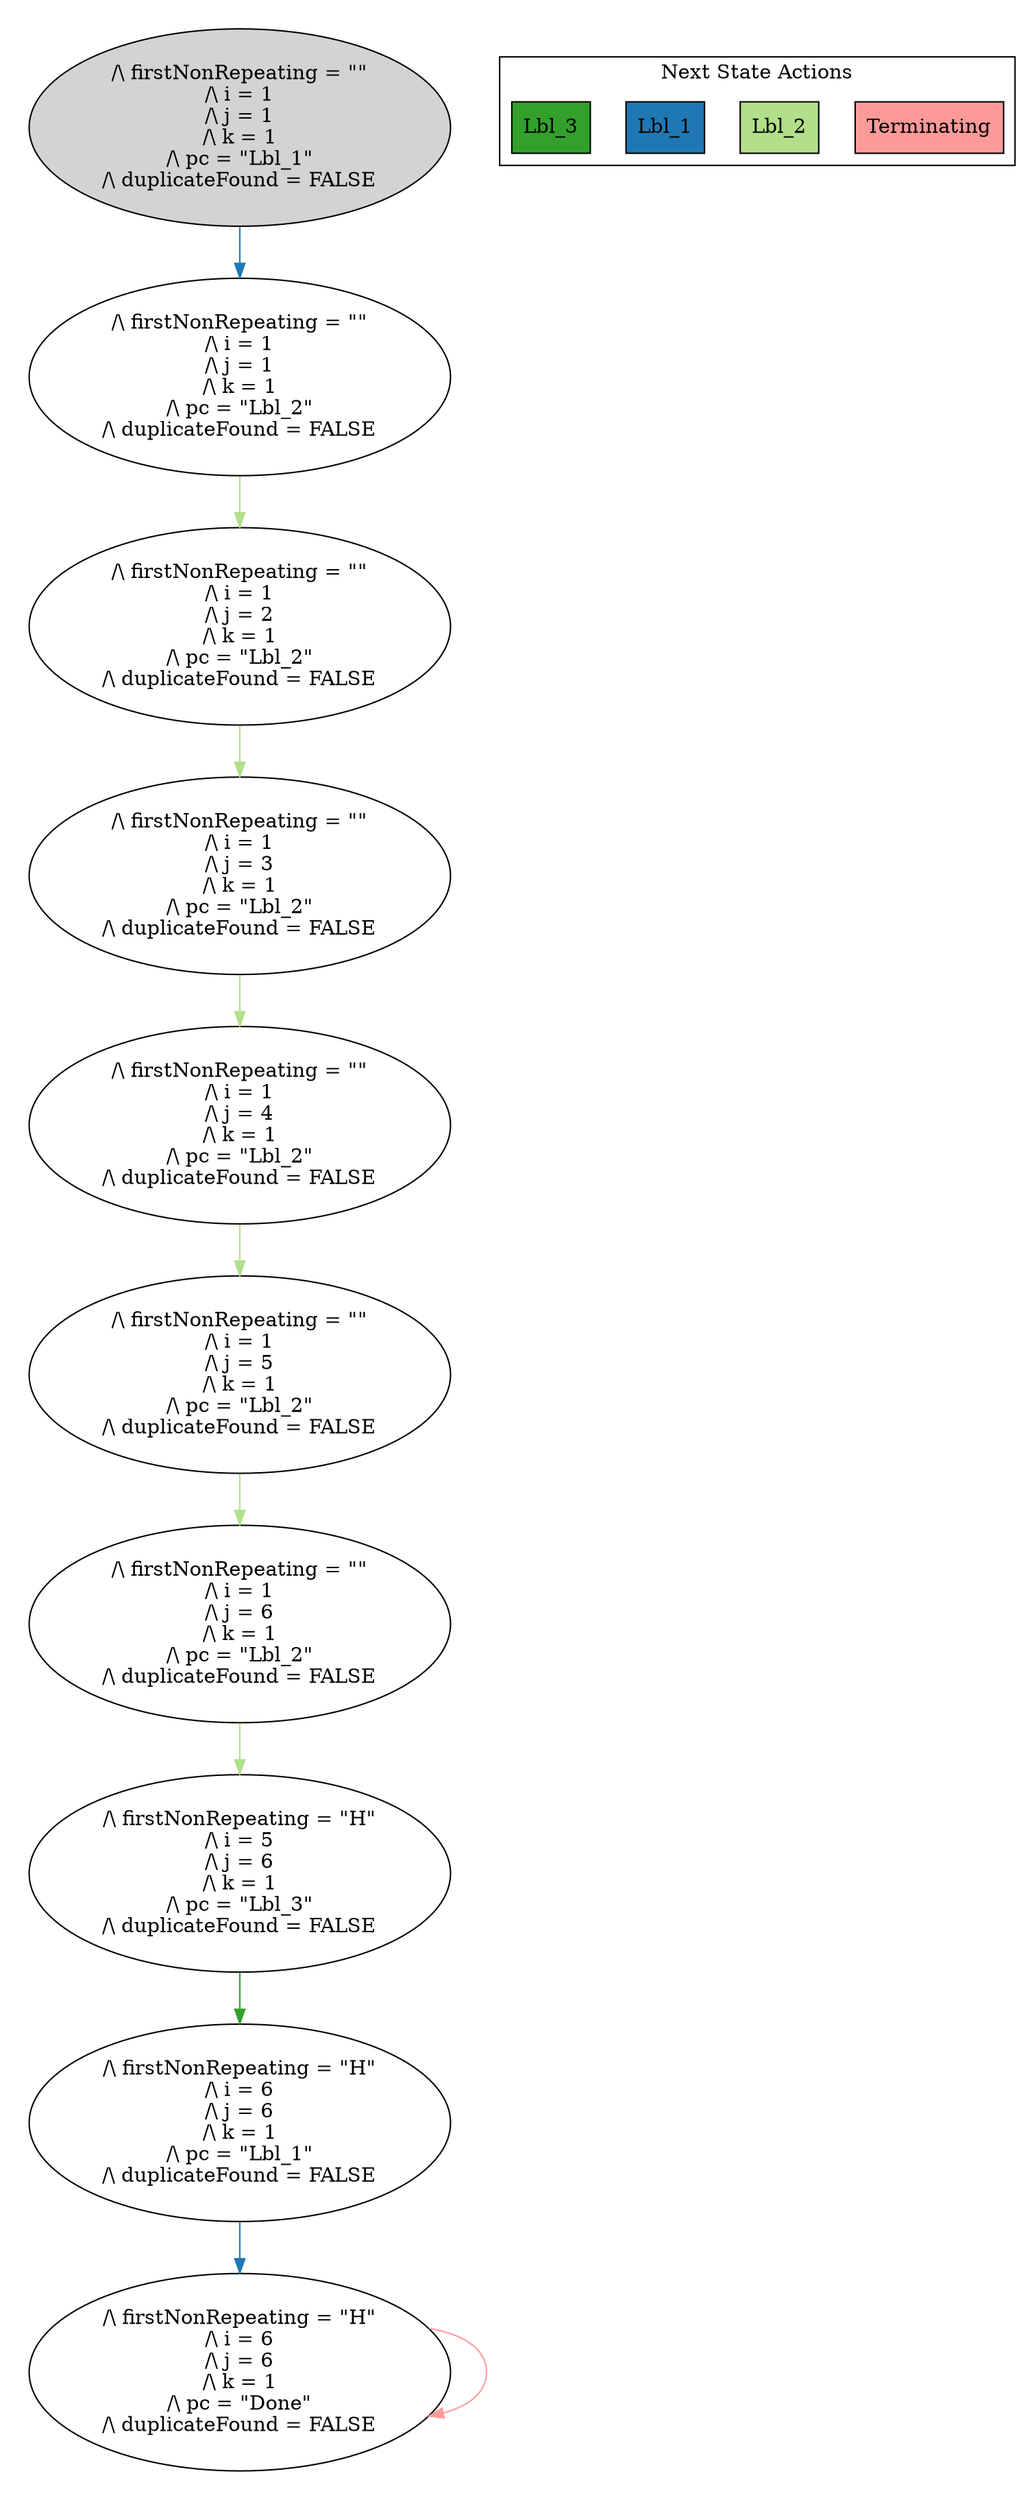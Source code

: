 strict digraph DiskGraph {
edge [colorscheme="paired12"]
nodesep=0.35;
subgraph cluster_graph {
color="white";
4304802964155451118 [label="/\\ firstNonRepeating = \"\"\n/\\ i = 1\n/\\ j = 1\n/\\ k = 1\n/\\ pc = \"Lbl_1\"\n/\\ duplicateFound = FALSE",style = filled]
4304802964155451118 -> 7003666386124230444 [label="",color="2",fontcolor="2"];
7003666386124230444 [label="/\\ firstNonRepeating = \"\"\n/\\ i = 1\n/\\ j = 1\n/\\ k = 1\n/\\ pc = \"Lbl_2\"\n/\\ duplicateFound = FALSE"];
7003666386124230444 -> 6553738189538131700 [label="",color="3",fontcolor="3"];
6553738189538131700 [label="/\\ firstNonRepeating = \"\"\n/\\ i = 1\n/\\ j = 2\n/\\ k = 1\n/\\ pc = \"Lbl_2\"\n/\\ duplicateFound = FALSE"];
6553738189538131700 -> 5498040934168105404 [label="",color="3",fontcolor="3"];
5498040934168105404 [label="/\\ firstNonRepeating = \"\"\n/\\ i = 1\n/\\ j = 3\n/\\ k = 1\n/\\ pc = \"Lbl_2\"\n/\\ duplicateFound = FALSE"];
5498040934168105404 -> 3274284648551914820 [label="",color="3",fontcolor="3"];
3274284648551914820 [label="/\\ firstNonRepeating = \"\"\n/\\ i = 1\n/\\ j = 4\n/\\ k = 1\n/\\ pc = \"Lbl_2\"\n/\\ duplicateFound = FALSE"];
3274284648551914820 -> 4309911560375169548 [label="",color="3",fontcolor="3"];
4309911560375169548 [label="/\\ firstNonRepeating = \"\"\n/\\ i = 1\n/\\ j = 5\n/\\ k = 1\n/\\ pc = \"Lbl_2\"\n/\\ duplicateFound = FALSE"];
4309911560375169548 -> 4058207988302804 [label="",color="3",fontcolor="3"];
4058207988302804 [label="/\\ firstNonRepeating = \"\"\n/\\ i = 1\n/\\ j = 6\n/\\ k = 1\n/\\ pc = \"Lbl_2\"\n/\\ duplicateFound = FALSE"];
4058207988302804 -> 1048335328669044746 [label="",color="3",fontcolor="3"];
1048335328669044746 [label="/\\ firstNonRepeating = \"H\"\n/\\ i = 5\n/\\ j = 6\n/\\ k = 1\n/\\ pc = \"Lbl_3\"\n/\\ duplicateFound = FALSE"];
1048335328669044746 -> 6559249295184650137 [label="",color="4",fontcolor="4"];
6559249295184650137 [label="/\\ firstNonRepeating = \"H\"\n/\\ i = 6\n/\\ j = 6\n/\\ k = 1\n/\\ pc = \"Lbl_1\"\n/\\ duplicateFound = FALSE"];
6559249295184650137 -> 8339121690546942246 [label="",color="2",fontcolor="2"];
8339121690546942246 [label="/\\ firstNonRepeating = \"H\"\n/\\ i = 6\n/\\ j = 6\n/\\ k = 1\n/\\ pc = \"Done\"\n/\\ duplicateFound = FALSE"];
8339121690546942246 -> 8339121690546942246 [label="",color="5",fontcolor="5"];
{rank = same; 4304802964155451118;}
{rank = same; 7003666386124230444;}
{rank = same; 6553738189538131700;}
{rank = same; 5498040934168105404;}
{rank = same; 3274284648551914820;}
{rank = same; 4309911560375169548;}
{rank = same; 4058207988302804;}
{rank = same; 1048335328669044746;}
{rank = same; 6559249295184650137;}
{rank = same; 8339121690546942246;}
}
subgraph cluster_legend {graph[style=bold];label = "Next State Actions" style="solid"
node [ labeljust="l",colorscheme="paired12",style=filled,shape=record ]
Terminating [label="Terminating",fillcolor=5]
Lbl_2 [label="Lbl_2",fillcolor=3]
Lbl_1 [label="Lbl_1",fillcolor=2]
Lbl_3 [label="Lbl_3",fillcolor=4]
}}